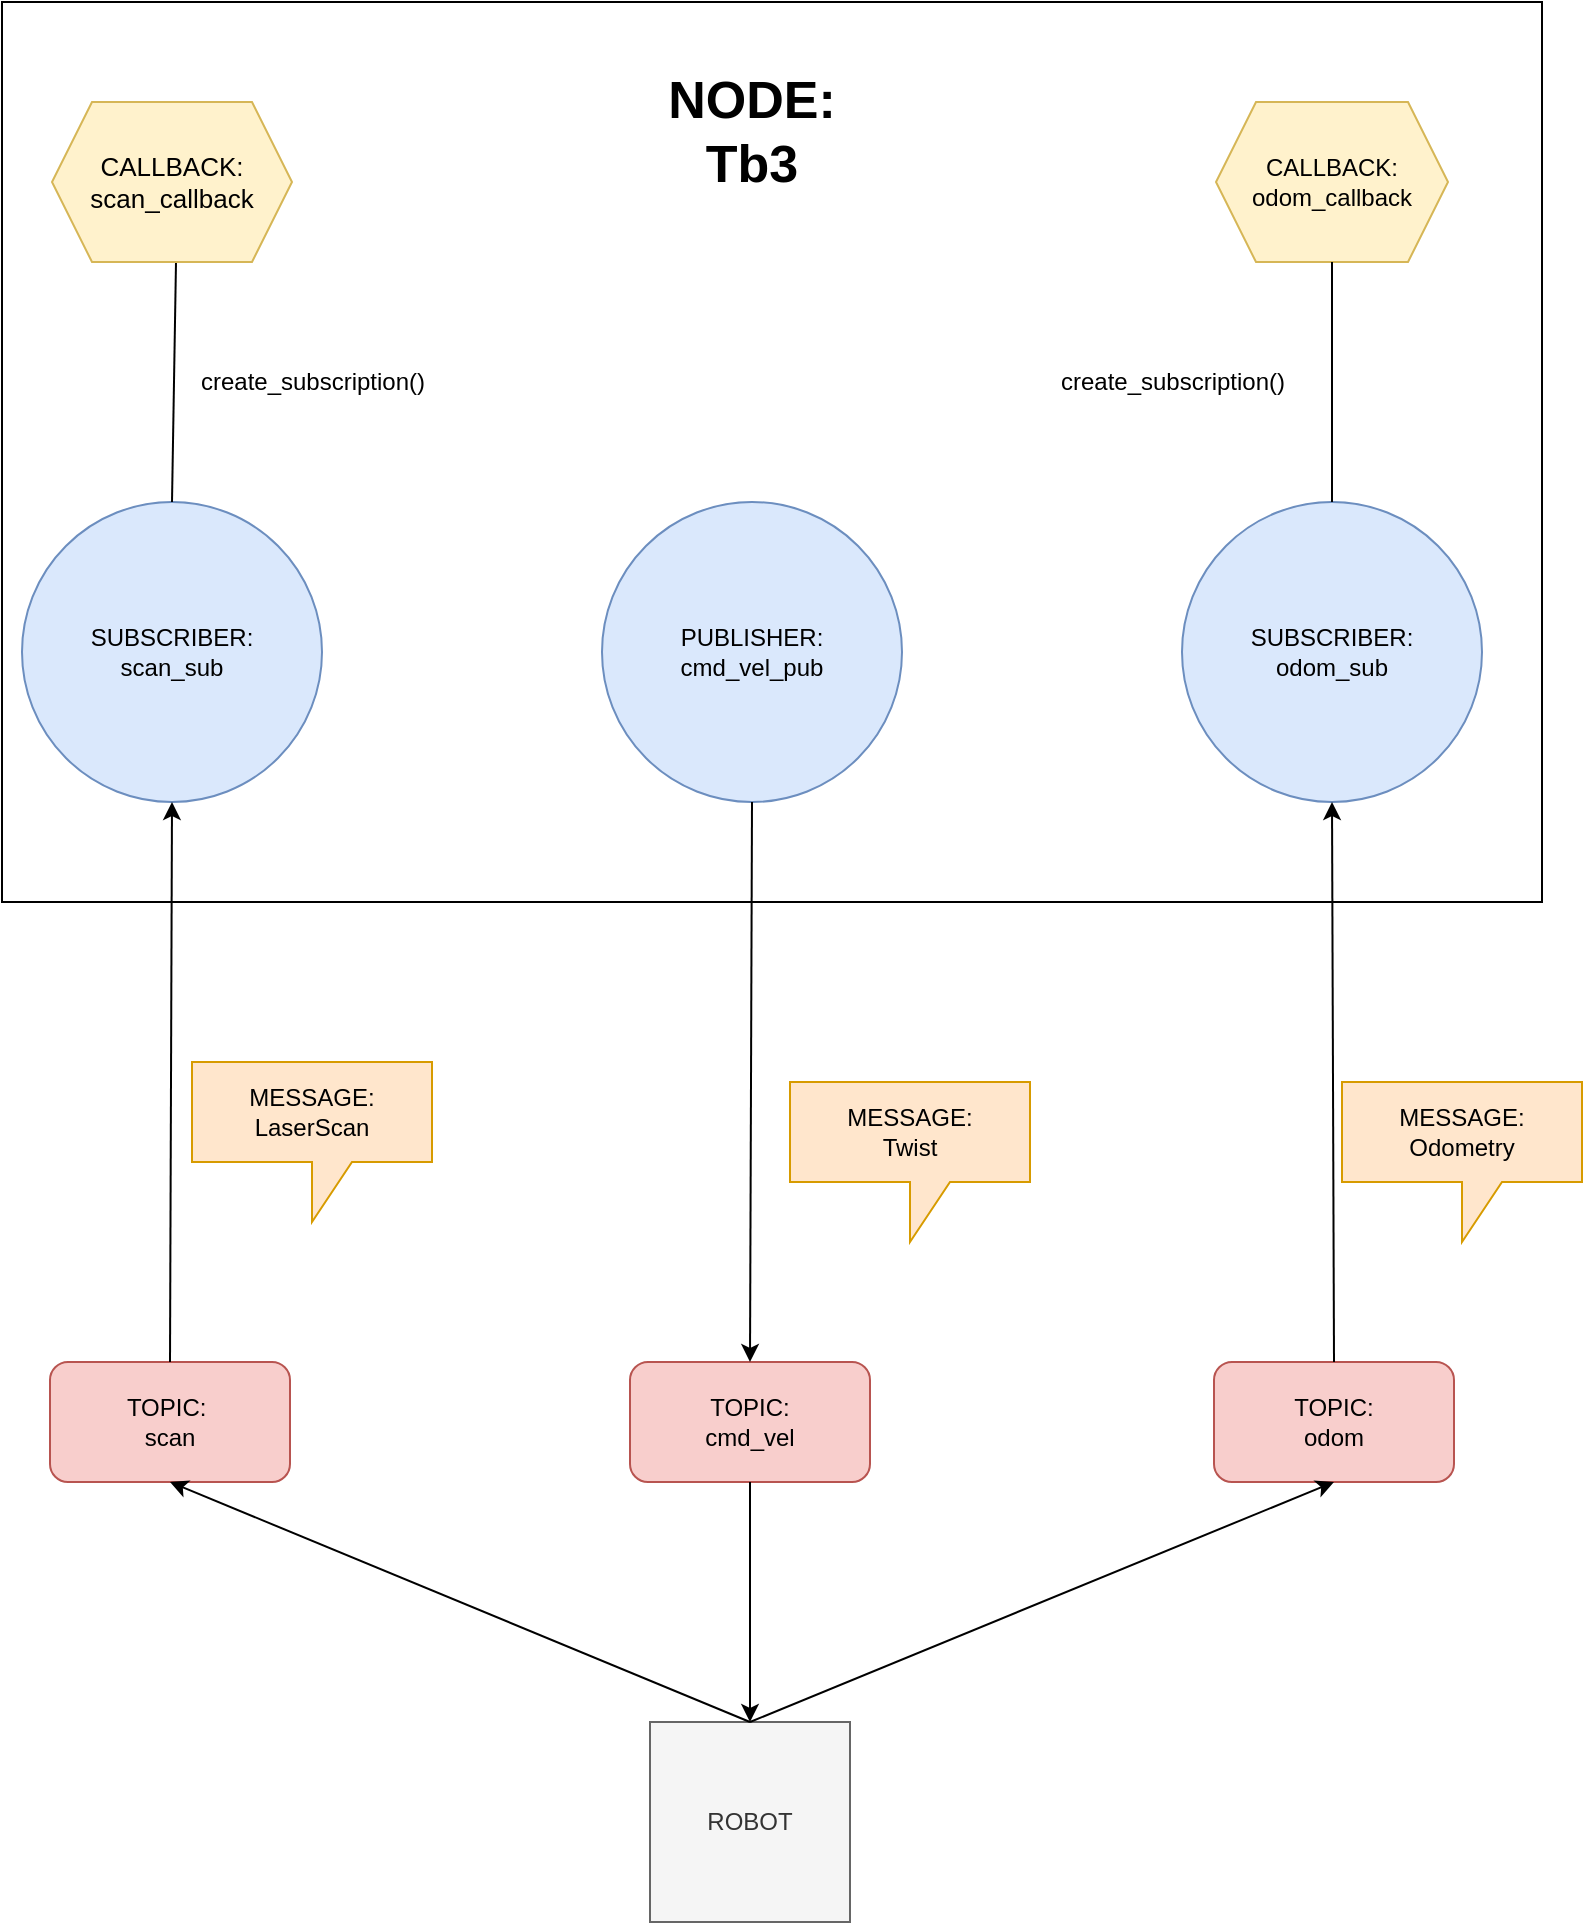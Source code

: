 <mxfile version="18.1.1" type="device"><diagram id="Lbg133o5dlRV2-vQw0L5" name="Page-1"><mxGraphModel dx="2062" dy="1122" grid="1" gridSize="10" guides="1" tooltips="1" connect="1" arrows="1" fold="1" page="1" pageScale="1" pageWidth="827" pageHeight="1169" math="0" shadow="0"><root><mxCell id="0"/><mxCell id="1" parent="0"/><mxCell id="0H0w-u9ZECrqMZkPn2P9-5" value="" style="rounded=0;whiteSpace=wrap;html=1;fontSize=26;" vertex="1" parent="1"><mxGeometry x="20" y="30" width="770" height="450" as="geometry"/></mxCell><mxCell id="-GZOuRZCWXleKDb7jHWF-2" value="PUBLISHER:&lt;br&gt;cmd_vel_pub" style="ellipse;whiteSpace=wrap;html=1;aspect=fixed;fillColor=#dae8fc;strokeColor=#6c8ebf;" parent="1" vertex="1"><mxGeometry x="320" y="280" width="150" height="150" as="geometry"/></mxCell><mxCell id="-GZOuRZCWXleKDb7jHWF-3" value="SUBSCRIBER:&lt;br&gt;scan_sub" style="ellipse;whiteSpace=wrap;html=1;aspect=fixed;fillColor=#dae8fc;strokeColor=#6c8ebf;" parent="1" vertex="1"><mxGeometry x="30" y="280" width="150" height="150" as="geometry"/></mxCell><mxCell id="-GZOuRZCWXleKDb7jHWF-4" value="SUBSCRIBER:&lt;br&gt;odom_sub" style="ellipse;whiteSpace=wrap;html=1;aspect=fixed;fillColor=#dae8fc;strokeColor=#6c8ebf;" parent="1" vertex="1"><mxGeometry x="610" y="280" width="150" height="150" as="geometry"/></mxCell><mxCell id="-GZOuRZCWXleKDb7jHWF-5" value="MESSAGE: LaserScan" style="shape=callout;whiteSpace=wrap;html=1;perimeter=calloutPerimeter;fillColor=#ffe6cc;strokeColor=#d79b00;" parent="1" vertex="1"><mxGeometry x="115" y="560" width="120" height="80" as="geometry"/></mxCell><mxCell id="-GZOuRZCWXleKDb7jHWF-6" value="MESSAGE:&lt;br&gt;Twist" style="shape=callout;whiteSpace=wrap;html=1;perimeter=calloutPerimeter;fillColor=#ffe6cc;strokeColor=#d79b00;" parent="1" vertex="1"><mxGeometry x="414" y="570" width="120" height="80" as="geometry"/></mxCell><mxCell id="-GZOuRZCWXleKDb7jHWF-7" value="MESSAGE:&lt;br&gt;Odometry" style="shape=callout;whiteSpace=wrap;html=1;perimeter=calloutPerimeter;fillColor=#ffe6cc;strokeColor=#d79b00;" parent="1" vertex="1"><mxGeometry x="690" y="570" width="120" height="80" as="geometry"/></mxCell><mxCell id="-GZOuRZCWXleKDb7jHWF-8" value="TOPIC:&lt;br&gt;cmd_vel" style="rounded=1;whiteSpace=wrap;html=1;fillColor=#f8cecc;strokeColor=#b85450;" parent="1" vertex="1"><mxGeometry x="334" y="710" width="120" height="60" as="geometry"/></mxCell><mxCell id="-GZOuRZCWXleKDb7jHWF-9" value="TOPIC:&amp;nbsp;&lt;br&gt;scan" style="rounded=1;whiteSpace=wrap;html=1;fillColor=#f8cecc;strokeColor=#b85450;" parent="1" vertex="1"><mxGeometry x="44" y="710" width="120" height="60" as="geometry"/></mxCell><mxCell id="-GZOuRZCWXleKDb7jHWF-10" value="TOPIC:&lt;br&gt;odom" style="rounded=1;whiteSpace=wrap;html=1;fillColor=#f8cecc;strokeColor=#b85450;" parent="1" vertex="1"><mxGeometry x="626" y="710" width="120" height="60" as="geometry"/></mxCell><mxCell id="-GZOuRZCWXleKDb7jHWF-11" value="ROBOT" style="whiteSpace=wrap;html=1;aspect=fixed;fillColor=#f5f5f5;fontColor=#333333;strokeColor=#666666;" parent="1" vertex="1"><mxGeometry x="344" y="890" width="100" height="100" as="geometry"/></mxCell><mxCell id="-GZOuRZCWXleKDb7jHWF-12" value="" style="endArrow=classic;html=1;rounded=0;exitX=0.5;exitY=1;exitDx=0;exitDy=0;entryX=0.5;entryY=0;entryDx=0;entryDy=0;" parent="1" source="-GZOuRZCWXleKDb7jHWF-2" target="-GZOuRZCWXleKDb7jHWF-8" edge="1"><mxGeometry width="50" height="50" relative="1" as="geometry"><mxPoint x="390" y="410" as="sourcePoint"/><mxPoint x="440" y="360" as="targetPoint"/></mxGeometry></mxCell><mxCell id="-GZOuRZCWXleKDb7jHWF-13" value="" style="endArrow=classic;html=1;rounded=0;exitX=0.5;exitY=1;exitDx=0;exitDy=0;" parent="1" source="-GZOuRZCWXleKDb7jHWF-8" edge="1"><mxGeometry width="50" height="50" relative="1" as="geometry"><mxPoint x="389" y="290" as="sourcePoint"/><mxPoint x="394" y="890" as="targetPoint"/></mxGeometry></mxCell><mxCell id="-GZOuRZCWXleKDb7jHWF-19" value="" style="endArrow=classic;html=1;rounded=0;exitX=0.5;exitY=0;exitDx=0;exitDy=0;entryX=0.5;entryY=1;entryDx=0;entryDy=0;" parent="1" target="-GZOuRZCWXleKDb7jHWF-9" edge="1" source="-GZOuRZCWXleKDb7jHWF-11"><mxGeometry width="50" height="50" relative="1" as="geometry"><mxPoint x="344" y="720" as="sourcePoint"/><mxPoint x="439" y="240" as="targetPoint"/></mxGeometry></mxCell><mxCell id="-GZOuRZCWXleKDb7jHWF-20" value="" style="endArrow=classic;html=1;rounded=0;exitX=0.5;exitY=0;exitDx=0;exitDy=0;entryX=0.5;entryY=1;entryDx=0;entryDy=0;" parent="1" target="-GZOuRZCWXleKDb7jHWF-10" edge="1" source="-GZOuRZCWXleKDb7jHWF-11"><mxGeometry width="50" height="50" relative="1" as="geometry"><mxPoint x="444" y="720" as="sourcePoint"/><mxPoint x="439" y="240" as="targetPoint"/></mxGeometry></mxCell><mxCell id="-GZOuRZCWXleKDb7jHWF-21" value="" style="endArrow=classic;html=1;rounded=0;exitX=0.5;exitY=0;exitDx=0;exitDy=0;entryX=0.5;entryY=1;entryDx=0;entryDy=0;" parent="1" source="-GZOuRZCWXleKDb7jHWF-9" target="-GZOuRZCWXleKDb7jHWF-3" edge="1"><mxGeometry width="50" height="50" relative="1" as="geometry"><mxPoint x="390" y="410" as="sourcePoint"/><mxPoint x="440" y="360" as="targetPoint"/></mxGeometry></mxCell><mxCell id="-GZOuRZCWXleKDb7jHWF-22" value="" style="endArrow=classic;html=1;rounded=0;exitX=0.5;exitY=0;exitDx=0;exitDy=0;entryX=0.5;entryY=1;entryDx=0;entryDy=0;" parent="1" source="-GZOuRZCWXleKDb7jHWF-10" target="-GZOuRZCWXleKDb7jHWF-4" edge="1"><mxGeometry width="50" height="50" relative="1" as="geometry"><mxPoint x="390" y="410" as="sourcePoint"/><mxPoint x="440" y="360" as="targetPoint"/></mxGeometry></mxCell><mxCell id="GKBqpUffW3UaZmGi2U0o-4" value="CALLBACK:&lt;br&gt;odom_callback" style="shape=hexagon;perimeter=hexagonPerimeter2;whiteSpace=wrap;html=1;fixedSize=1;fillColor=#fff2cc;strokeColor=#d6b656;" parent="1" vertex="1"><mxGeometry x="627" y="80" width="116" height="80" as="geometry"/></mxCell><mxCell id="GKBqpUffW3UaZmGi2U0o-5" value="" style="endArrow=none;html=1;rounded=0;exitX=0.5;exitY=1;exitDx=0;exitDy=0;entryX=0.5;entryY=0;entryDx=0;entryDy=0;" parent="1" source="GKBqpUffW3UaZmGi2U0o-4" target="-GZOuRZCWXleKDb7jHWF-4" edge="1"><mxGeometry width="50" height="50" relative="1" as="geometry"><mxPoint x="401" y="270" as="sourcePoint"/><mxPoint x="451" y="220" as="targetPoint"/></mxGeometry></mxCell><mxCell id="GKBqpUffW3UaZmGi2U0o-6" value="" style="endArrow=none;html=1;rounded=0;exitX=0.5;exitY=1;exitDx=0;exitDy=0;entryX=0.5;entryY=0;entryDx=0;entryDy=0;" parent="1" target="-GZOuRZCWXleKDb7jHWF-3" edge="1"><mxGeometry width="50" height="50" relative="1" as="geometry"><mxPoint x="107" y="160" as="sourcePoint"/><mxPoint x="201" y="160" as="targetPoint"/></mxGeometry></mxCell><mxCell id="GKBqpUffW3UaZmGi2U0o-8" value="CALLBACK:&lt;br&gt;scan_callback" style="shape=hexagon;perimeter=hexagonPerimeter2;whiteSpace=wrap;html=1;fixedSize=1;fontSize=13;fillColor=#fff2cc;strokeColor=#d6b656;" parent="1" vertex="1"><mxGeometry x="45" y="80" width="120" height="80" as="geometry"/></mxCell><mxCell id="0H0w-u9ZECrqMZkPn2P9-1" value="create_subscription()" style="text;html=1;align=center;verticalAlign=middle;resizable=0;points=[];autosize=1;strokeColor=none;fillColor=none;" vertex="1" parent="1"><mxGeometry x="110" y="210" width="130" height="20" as="geometry"/></mxCell><mxCell id="0H0w-u9ZECrqMZkPn2P9-2" value="create_subscription()" style="text;html=1;align=center;verticalAlign=middle;resizable=0;points=[];autosize=1;strokeColor=none;fillColor=none;" vertex="1" parent="1"><mxGeometry x="540" y="210" width="130" height="20" as="geometry"/></mxCell><mxCell id="0H0w-u9ZECrqMZkPn2P9-4" value="NODE: Tb3" style="text;html=1;strokeColor=none;fillColor=none;align=center;verticalAlign=middle;whiteSpace=wrap;rounded=0;fontSize=26;fontStyle=1" vertex="1" parent="1"><mxGeometry x="365" y="80" width="60" height="30" as="geometry"/></mxCell></root></mxGraphModel></diagram></mxfile>